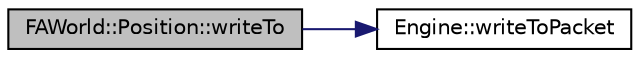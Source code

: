 digraph G
{
  edge [fontname="Helvetica",fontsize="10",labelfontname="Helvetica",labelfontsize="10"];
  node [fontname="Helvetica",fontsize="10",shape=record];
  rankdir="LR";
  Node1 [label="FAWorld::Position::writeTo",height=0.2,width=0.4,color="black", fillcolor="grey75", style="filled" fontcolor="black"];
  Node1 -> Node2 [color="midnightblue",fontsize="10",style="solid",fontname="Helvetica"];
  Node2 [label="Engine::writeToPacket",height=0.2,width=0.4,color="black", fillcolor="white", style="filled",URL="$namespace_engine.html#a2f758185eb1908305028faed44ae8ee2"];
}
